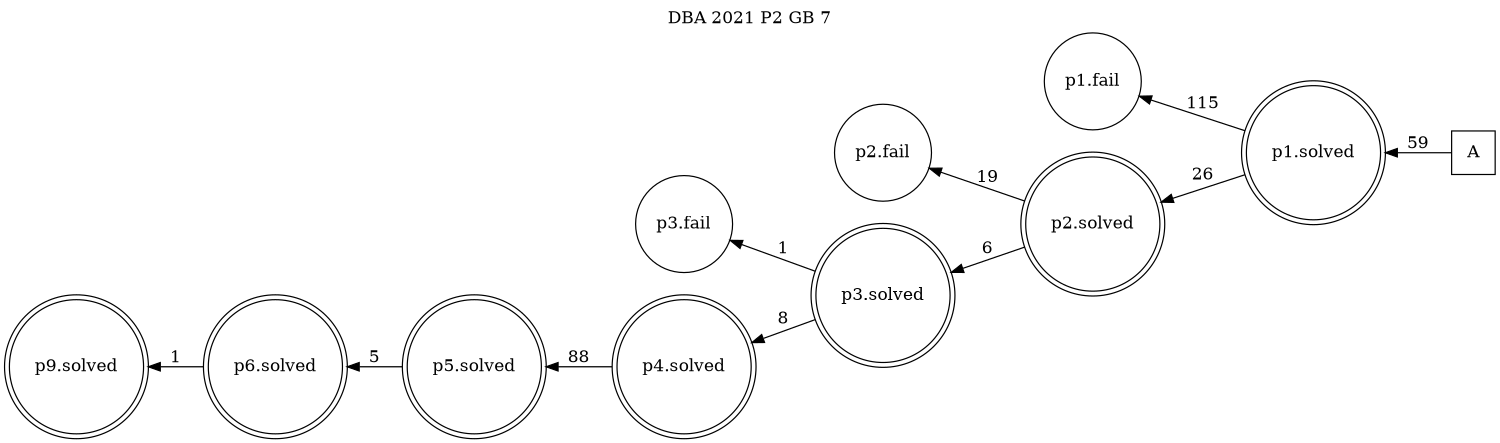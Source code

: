 digraph DBA_2021_P2_GB_7 {
labelloc="tl"
label= " DBA 2021 P2 GB 7 "
rankdir="RL";
graph [ size=" 10 , 10 !"]

"A" [shape="square" label="A"]
"p1.solved" [shape="doublecircle" label="p1.solved"]
"p1.fail" [shape="circle" label="p1.fail"]
"p2.solved" [shape="doublecircle" label="p2.solved"]
"p2.fail" [shape="circle" label="p2.fail"]
"p3.solved" [shape="doublecircle" label="p3.solved"]
"p3.fail" [shape="circle" label="p3.fail"]
"p4.solved" [shape="doublecircle" label="p4.solved"]
"p5.solved" [shape="doublecircle" label="p5.solved"]
"p6.solved" [shape="doublecircle" label="p6.solved"]
"p9.solved" [shape="doublecircle" label="p9.solved"]
"A" -> "p1.solved" [ label=59]
"p1.solved" -> "p1.fail" [ label=115]
"p1.solved" -> "p2.solved" [ label=26]
"p2.solved" -> "p2.fail" [ label=19]
"p2.solved" -> "p3.solved" [ label=6]
"p3.solved" -> "p3.fail" [ label=1]
"p3.solved" -> "p4.solved" [ label=8]
"p4.solved" -> "p5.solved" [ label=88]
"p5.solved" -> "p6.solved" [ label=5]
"p6.solved" -> "p9.solved" [ label=1]
}
